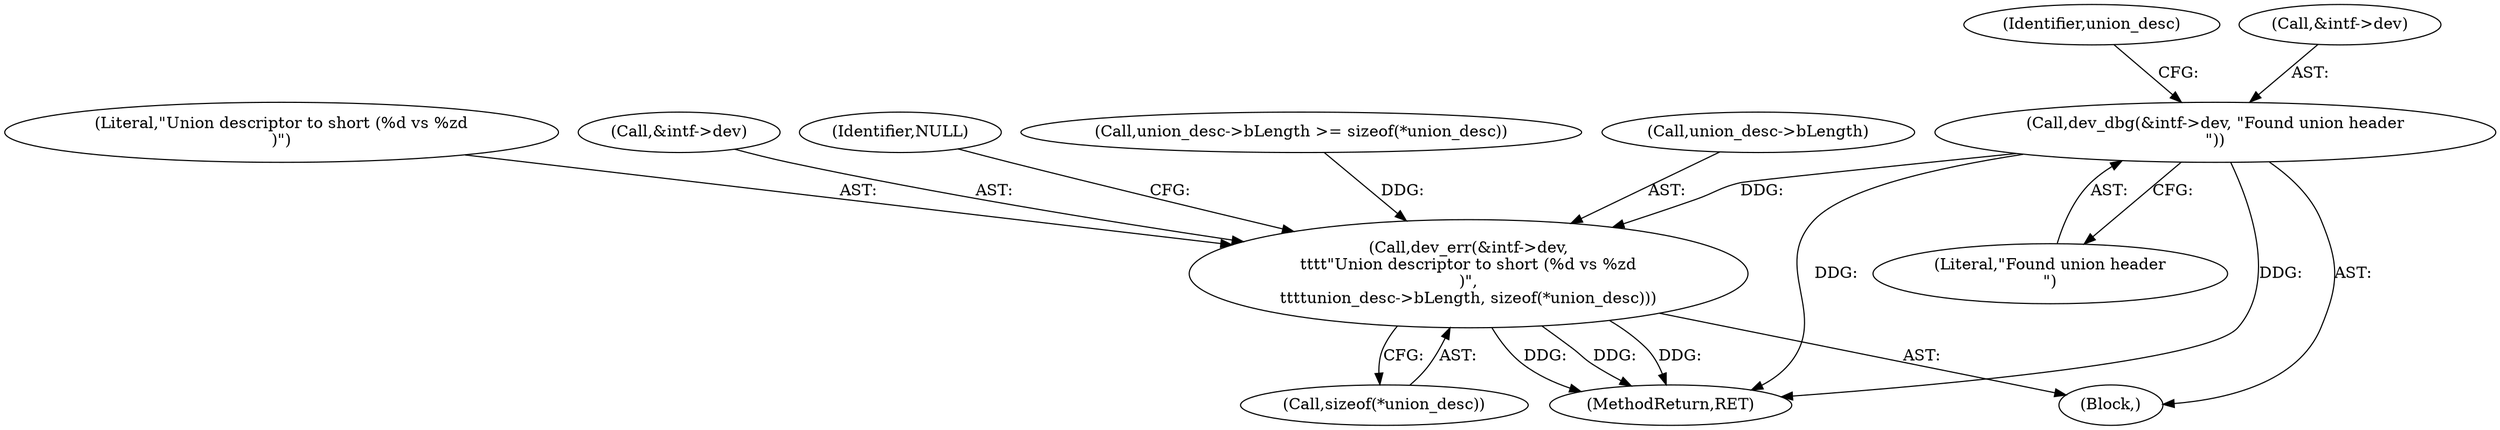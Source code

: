 digraph "0_linux_ea04efee7635c9120d015dcdeeeb6988130cb67a@pointer" {
"1000184" [label="(Call,dev_dbg(&intf->dev, \"Found union header\n\"))"];
"1000200" [label="(Call,dev_err(&intf->dev,\n\t\t\t\t\"Union descriptor to short (%d vs %zd\n)\",\n\t\t\t\tunion_desc->bLength, sizeof(*union_desc)))"];
"1000209" [label="(Call,sizeof(*union_desc))"];
"1000205" [label="(Literal,\"Union descriptor to short (%d vs %zd\n)\")"];
"1000201" [label="(Call,&intf->dev)"];
"1000232" [label="(MethodReturn,RET)"];
"1000189" [label="(Literal,\"Found union header\n\")"];
"1000213" [label="(Identifier,NULL)"];
"1000191" [label="(Call,union_desc->bLength >= sizeof(*union_desc))"];
"1000193" [label="(Identifier,union_desc)"];
"1000185" [label="(Call,&intf->dev)"];
"1000206" [label="(Call,union_desc->bLength)"];
"1000200" [label="(Call,dev_err(&intf->dev,\n\t\t\t\t\"Union descriptor to short (%d vs %zd\n)\",\n\t\t\t\tunion_desc->bLength, sizeof(*union_desc)))"];
"1000183" [label="(Block,)"];
"1000184" [label="(Call,dev_dbg(&intf->dev, \"Found union header\n\"))"];
"1000184" -> "1000183"  [label="AST: "];
"1000184" -> "1000189"  [label="CFG: "];
"1000185" -> "1000184"  [label="AST: "];
"1000189" -> "1000184"  [label="AST: "];
"1000193" -> "1000184"  [label="CFG: "];
"1000184" -> "1000232"  [label="DDG: "];
"1000184" -> "1000232"  [label="DDG: "];
"1000184" -> "1000200"  [label="DDG: "];
"1000200" -> "1000183"  [label="AST: "];
"1000200" -> "1000209"  [label="CFG: "];
"1000201" -> "1000200"  [label="AST: "];
"1000205" -> "1000200"  [label="AST: "];
"1000206" -> "1000200"  [label="AST: "];
"1000209" -> "1000200"  [label="AST: "];
"1000213" -> "1000200"  [label="CFG: "];
"1000200" -> "1000232"  [label="DDG: "];
"1000200" -> "1000232"  [label="DDG: "];
"1000200" -> "1000232"  [label="DDG: "];
"1000191" -> "1000200"  [label="DDG: "];
}
